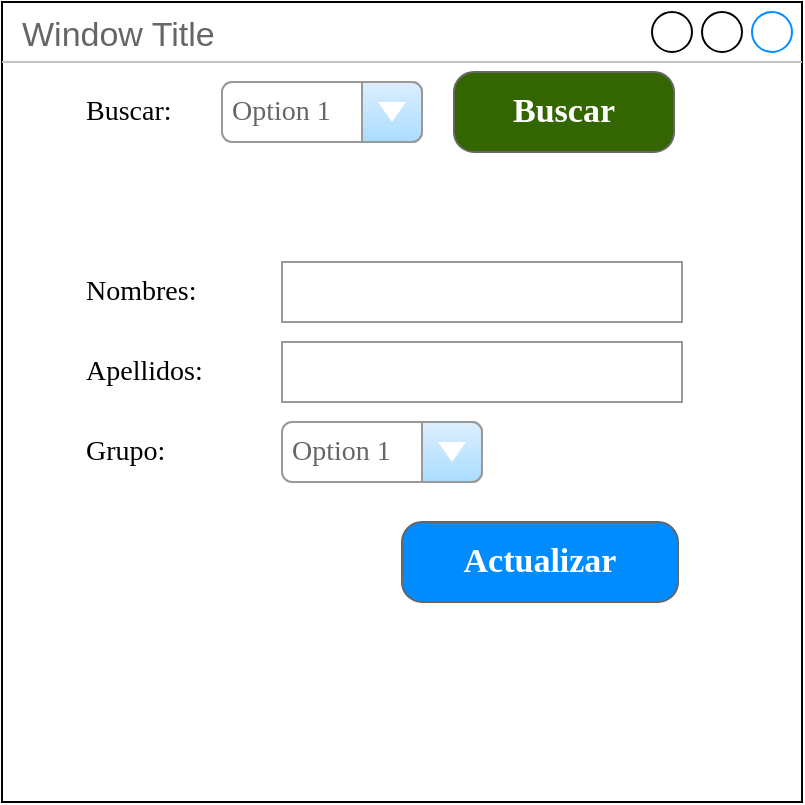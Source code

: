 <mxfile version="20.2.2" type="device"><diagram id="G6Z9EMv64-ukmLnuXgQa" name="Page-1"><mxGraphModel dx="868" dy="1592" grid="1" gridSize="10" guides="1" tooltips="1" connect="1" arrows="1" fold="1" page="1" pageScale="1" pageWidth="850" pageHeight="1100" math="0" shadow="0"><root><mxCell id="0"/><mxCell id="1" parent="0"/><mxCell id="aQEnFOuqJ7j0hmMSUxqA-1" value="Window Title" style="strokeWidth=1;shadow=0;dashed=0;align=center;html=1;shape=mxgraph.mockup.containers.window;align=left;verticalAlign=top;spacingLeft=8;strokeColor2=#008cff;strokeColor3=#c4c4c4;fontColor=#666666;mainText=;fontSize=17;labelBackgroundColor=none;" parent="1" vertex="1"><mxGeometry y="-30" width="400" height="400" as="geometry"/></mxCell><mxCell id="aQEnFOuqJ7j0hmMSUxqA-2" value="Nombres:" style="text;html=1;strokeColor=none;fillColor=none;align=left;verticalAlign=middle;whiteSpace=wrap;rounded=0;fontFamily=Tahoma;fontSize=14;" parent="1" vertex="1"><mxGeometry x="40" y="100" width="80" height="30" as="geometry"/></mxCell><mxCell id="aQEnFOuqJ7j0hmMSUxqA-3" value="Apellidos:" style="text;html=1;strokeColor=none;fillColor=none;align=left;verticalAlign=middle;whiteSpace=wrap;rounded=0;fontFamily=Tahoma;fontSize=14;" parent="1" vertex="1"><mxGeometry x="40" y="140" width="80" height="30" as="geometry"/></mxCell><mxCell id="aQEnFOuqJ7j0hmMSUxqA-4" value="Grupo:" style="text;html=1;strokeColor=none;fillColor=none;align=left;verticalAlign=middle;whiteSpace=wrap;rounded=0;fontFamily=Tahoma;fontSize=14;" parent="1" vertex="1"><mxGeometry x="40" y="180" width="80" height="30" as="geometry"/></mxCell><mxCell id="aQEnFOuqJ7j0hmMSUxqA-5" value="Option 1" style="strokeWidth=1;shadow=0;dashed=0;align=center;html=1;shape=mxgraph.mockup.forms.comboBox;strokeColor=#999999;fillColor=#ddeeff;align=left;fillColor2=#aaddff;mainText=;fontColor=#666666;fontSize=14;spacingLeft=3;fontFamily=Tahoma;" parent="1" vertex="1"><mxGeometry x="140" y="180" width="100" height="30" as="geometry"/></mxCell><mxCell id="aQEnFOuqJ7j0hmMSUxqA-6" value="" style="strokeWidth=1;shadow=0;dashed=0;align=center;html=1;shape=mxgraph.mockup.forms.pwField;strokeColor=#999999;mainText=;align=left;fontColor=#666666;fontSize=14;spacingLeft=3;fontFamily=Tahoma;" parent="1" vertex="1"><mxGeometry x="140" y="100" width="200" height="30" as="geometry"/></mxCell><mxCell id="aQEnFOuqJ7j0hmMSUxqA-7" value="" style="strokeWidth=1;shadow=0;dashed=0;align=center;html=1;shape=mxgraph.mockup.forms.pwField;strokeColor=#999999;mainText=;align=left;fontColor=#666666;fontSize=14;spacingLeft=3;fontFamily=Tahoma;" parent="1" vertex="1"><mxGeometry x="140" y="140" width="200" height="30" as="geometry"/></mxCell><mxCell id="aQEnFOuqJ7j0hmMSUxqA-9" value="Actualizar" style="strokeWidth=1;shadow=0;dashed=0;align=center;html=1;shape=mxgraph.mockup.buttons.button;strokeColor=#666666;fontColor=#ffffff;mainText=;buttonStyle=round;fontSize=17;fontStyle=1;fillColor=#008cff;whiteSpace=wrap;fontFamily=Tahoma;" parent="1" vertex="1"><mxGeometry x="200" y="230" width="138" height="40" as="geometry"/></mxCell><mxCell id="j8-_Th8Wz2gpNNvCkng--1" value="Buscar:" style="text;html=1;strokeColor=none;fillColor=none;align=left;verticalAlign=middle;whiteSpace=wrap;rounded=0;fontFamily=Tahoma;fontSize=14;" vertex="1" parent="1"><mxGeometry x="40" y="10" width="60" height="30" as="geometry"/></mxCell><mxCell id="j8-_Th8Wz2gpNNvCkng--2" value="Option 1" style="strokeWidth=1;shadow=0;dashed=0;align=center;html=1;shape=mxgraph.mockup.forms.comboBox;strokeColor=#999999;fillColor=#ddeeff;align=left;fillColor2=#aaddff;mainText=;fontColor=#666666;fontSize=14;spacingLeft=3;fontFamily=Tahoma;" vertex="1" parent="1"><mxGeometry x="110" y="10" width="100" height="30" as="geometry"/></mxCell><mxCell id="j8-_Th8Wz2gpNNvCkng--3" value="Buscar" style="strokeWidth=1;shadow=0;dashed=0;align=center;html=1;shape=mxgraph.mockup.buttons.button;strokeColor=#666666;fontColor=#ffffff;mainText=;buttonStyle=round;fontSize=17;fontStyle=1;fillColor=#336600;whiteSpace=wrap;fontFamily=Tahoma;" vertex="1" parent="1"><mxGeometry x="226" y="5" width="110" height="40" as="geometry"/></mxCell></root></mxGraphModel></diagram></mxfile>